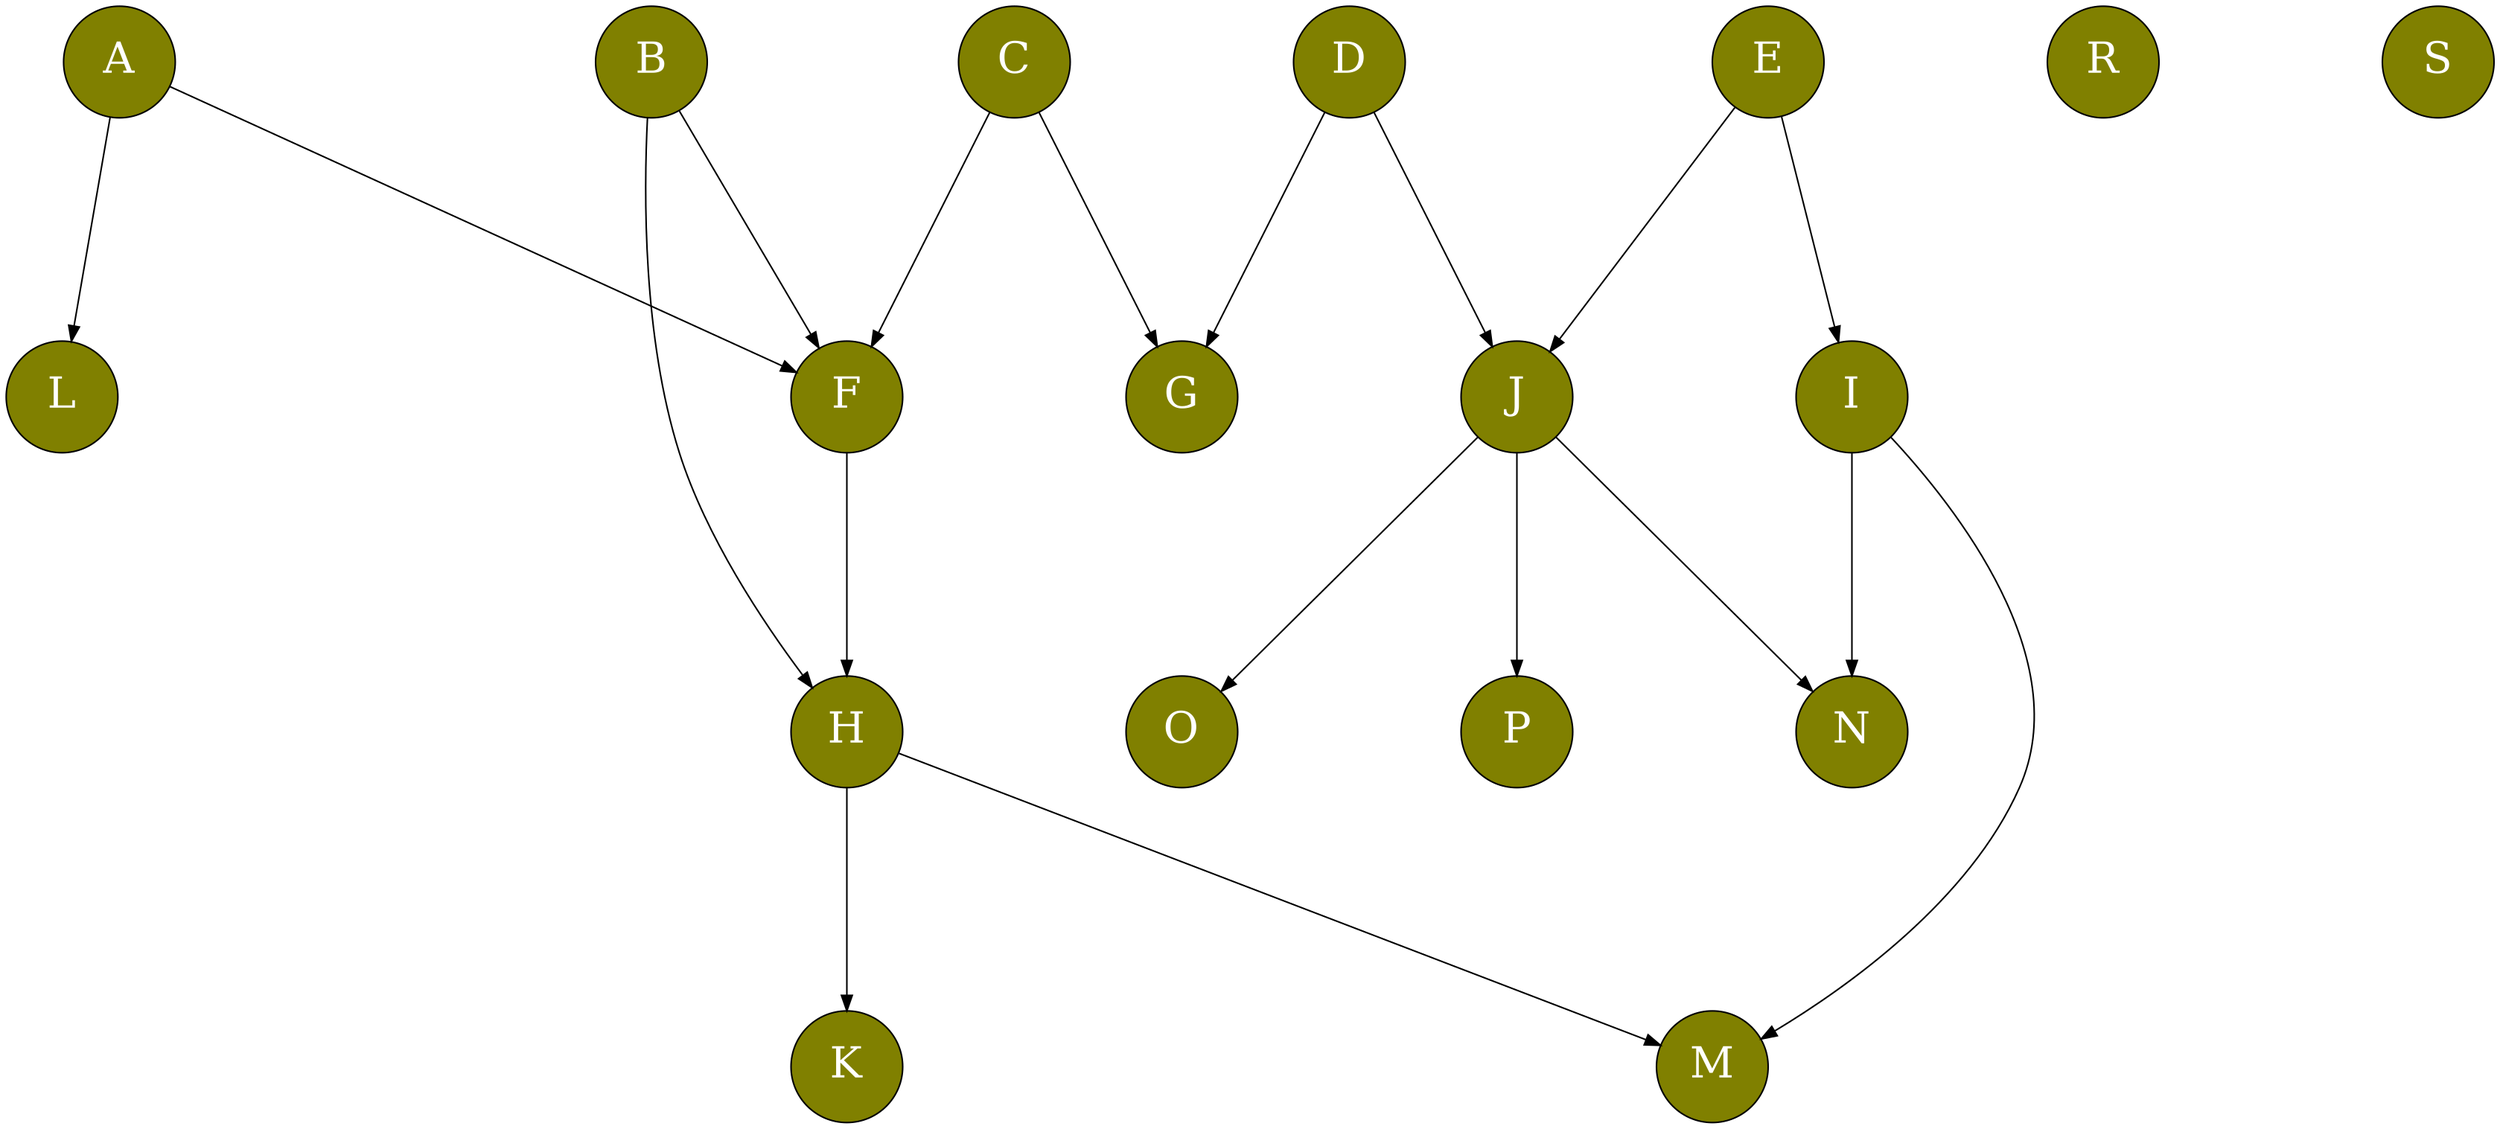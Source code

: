 digraph G {

node [margin=0 fontcolor=white fontsize=28 width=1 shape=circle style=filled fillcolor=olive]

nodesep=2;
ranksep = 2;

A -> {L F}
B -> {F H}
C -> {G F}
D -> {J G}
E -> {J I}
F -> H
H -> {M K}
I -> {M N}
J -> {P O N}
R
S
}
